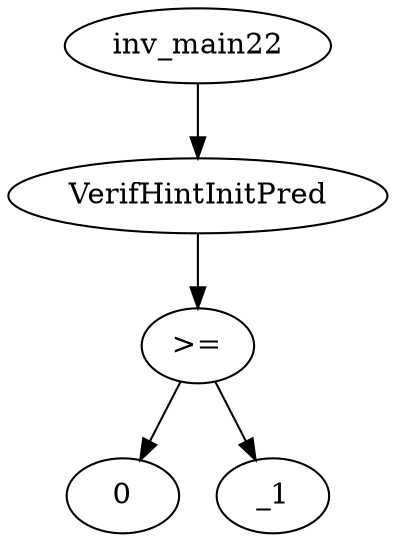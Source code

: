 digraph dag {
0 [label="inv_main22"];
1 [label="VerifHintInitPred"];
2 [label=">="];
3 [label="0"];
4 [label="_1"];
0->1
1->2
2->4
2 -> 3
}

